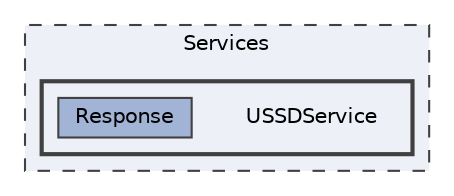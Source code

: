 digraph "Services/USSDService"
{
 // LATEX_PDF_SIZE
  bgcolor="transparent";
  edge [fontname=Helvetica,fontsize=10,labelfontname=Helvetica,labelfontsize=10];
  node [fontname=Helvetica,fontsize=10,shape=box,height=0.2,width=0.4];
  compound=true
  subgraph clusterdir_d69fddb65e10ed1e1aad5b4f2a8c0135 {
    graph [ bgcolor="#edf0f7", pencolor="grey25", label="Services", fontname=Helvetica,fontsize=10 style="filled,dashed", URL="dir_d69fddb65e10ed1e1aad5b4f2a8c0135.html",tooltip=""]
  subgraph clusterdir_e5437bf566f040261ca143c178207ca0 {
    graph [ bgcolor="#edf0f7", pencolor="grey25", label="", fontname=Helvetica,fontsize=10 style="filled,bold", URL="dir_e5437bf566f040261ca143c178207ca0.html",tooltip=""]
    dir_e5437bf566f040261ca143c178207ca0 [shape=plaintext, label="USSDService"];
  dir_949c8c1105f4917d3ba07aeff41c35d5 [label="Response", fillcolor="#a2b4d6", color="grey25", style="filled", URL="dir_949c8c1105f4917d3ba07aeff41c35d5.html",tooltip=""];
  }
  }
}
